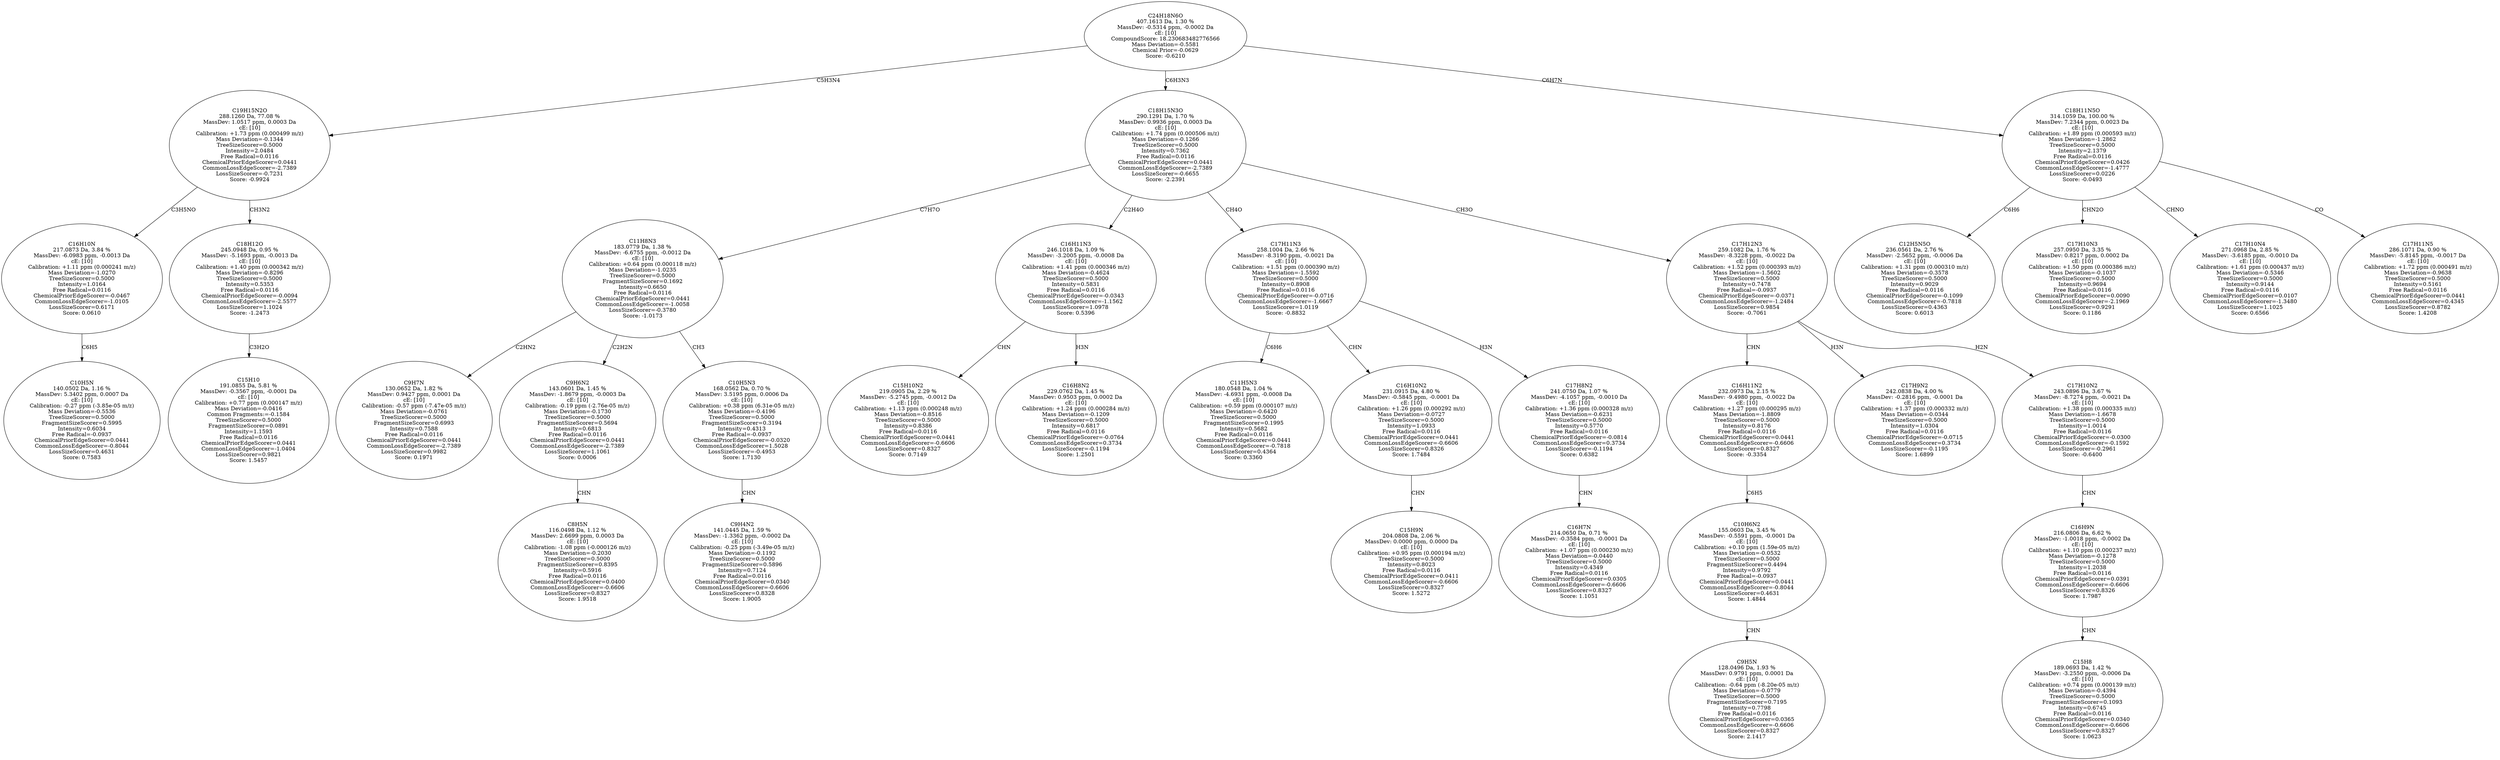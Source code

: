 strict digraph {
v1 [label="C10H5N\n140.0502 Da, 1.16 %\nMassDev: 5.3402 ppm, 0.0007 Da\ncE: [10]\nCalibration: -0.27 ppm (-3.85e-05 m/z)\nMass Deviation=-0.5536\nTreeSizeScorer=0.5000\nFragmentSizeScorer=0.5995\nIntensity=0.6034\nFree Radical=-0.0937\nChemicalPriorEdgeScorer=0.0441\nCommonLossEdgeScorer=-0.8044\nLossSizeScorer=0.4631\nScore: 0.7583"];
v2 [label="C16H10N\n217.0873 Da, 3.84 %\nMassDev: -6.0983 ppm, -0.0013 Da\ncE: [10]\nCalibration: +1.11 ppm (0.000241 m/z)\nMass Deviation=-1.0270\nTreeSizeScorer=0.5000\nIntensity=1.0164\nFree Radical=0.0116\nChemicalPriorEdgeScorer=-0.0467\nCommonLossEdgeScorer=-1.0105\nLossSizeScorer=0.6171\nScore: 0.0610"];
v3 [label="C15H10\n191.0855 Da, 5.81 %\nMassDev: -0.3567 ppm, -0.0001 Da\ncE: [10]\nCalibration: +0.77 ppm (0.000147 m/z)\nMass Deviation=-0.0416\nCommon Fragments:=-0.1584\nTreeSizeScorer=0.5000\nFragmentSizeScorer=0.0891\nIntensity=1.1593\nFree Radical=0.0116\nChemicalPriorEdgeScorer=0.0441\nCommonLossEdgeScorer=-1.0404\nLossSizeScorer=0.9821\nScore: 1.5457"];
v4 [label="C18H12O\n245.0948 Da, 0.95 %\nMassDev: -5.1693 ppm, -0.0013 Da\ncE: [10]\nCalibration: +1.40 ppm (0.000342 m/z)\nMass Deviation=-0.8296\nTreeSizeScorer=0.5000\nIntensity=0.5353\nFree Radical=0.0116\nChemicalPriorEdgeScorer=-0.0094\nCommonLossEdgeScorer=-2.5577\nLossSizeScorer=1.1024\nScore: -1.2473"];
v5 [label="C19H15N2O\n288.1260 Da, 77.08 %\nMassDev: 1.0517 ppm, 0.0003 Da\ncE: [10]\nCalibration: +1.73 ppm (0.000499 m/z)\nMass Deviation=-0.1344\nTreeSizeScorer=0.5000\nIntensity=2.0484\nFree Radical=0.0116\nChemicalPriorEdgeScorer=0.0441\nCommonLossEdgeScorer=-2.7389\nLossSizeScorer=-0.7231\nScore: -0.9924"];
v6 [label="C9H7N\n130.0652 Da, 1.82 %\nMassDev: 0.9427 ppm, 0.0001 Da\ncE: [10]\nCalibration: -0.57 ppm (-7.47e-05 m/z)\nMass Deviation=-0.0761\nTreeSizeScorer=0.5000\nFragmentSizeScorer=0.6993\nIntensity=0.7588\nFree Radical=0.0116\nChemicalPriorEdgeScorer=0.0441\nCommonLossEdgeScorer=-2.7389\nLossSizeScorer=0.9982\nScore: 0.1971"];
v7 [label="C8H5N\n116.0498 Da, 1.12 %\nMassDev: 2.6699 ppm, 0.0003 Da\ncE: [10]\nCalibration: -1.08 ppm (-0.000126 m/z)\nMass Deviation=-0.2030\nTreeSizeScorer=0.5000\nFragmentSizeScorer=0.8395\nIntensity=0.5916\nFree Radical=0.0116\nChemicalPriorEdgeScorer=0.0400\nCommonLossEdgeScorer=-0.6606\nLossSizeScorer=0.8327\nScore: 1.9518"];
v8 [label="C9H6N2\n143.0601 Da, 1.45 %\nMassDev: -1.8679 ppm, -0.0003 Da\ncE: [10]\nCalibration: -0.19 ppm (-2.76e-05 m/z)\nMass Deviation=-0.1730\nTreeSizeScorer=0.5000\nFragmentSizeScorer=0.5694\nIntensity=0.6813\nFree Radical=0.0116\nChemicalPriorEdgeScorer=0.0441\nCommonLossEdgeScorer=-2.7389\nLossSizeScorer=1.1061\nScore: 0.0006"];
v9 [label="C9H4N2\n141.0445 Da, 1.59 %\nMassDev: -1.3362 ppm, -0.0002 Da\ncE: [10]\nCalibration: -0.25 ppm (-3.49e-05 m/z)\nMass Deviation=-0.1192\nTreeSizeScorer=0.5000\nFragmentSizeScorer=0.5896\nIntensity=0.7124\nFree Radical=0.0116\nChemicalPriorEdgeScorer=0.0340\nCommonLossEdgeScorer=-0.6606\nLossSizeScorer=0.8328\nScore: 1.9005"];
v10 [label="C10H5N3\n168.0562 Da, 0.70 %\nMassDev: 3.5195 ppm, 0.0006 Da\ncE: [10]\nCalibration: +0.38 ppm (6.31e-05 m/z)\nMass Deviation=-0.4196\nTreeSizeScorer=0.5000\nFragmentSizeScorer=0.3194\nIntensity=0.4313\nFree Radical=-0.0937\nChemicalPriorEdgeScorer=-0.0320\nCommonLossEdgeScorer=1.5028\nLossSizeScorer=-0.4953\nScore: 1.7130"];
v11 [label="C11H8N3\n183.0779 Da, 1.38 %\nMassDev: -6.6755 ppm, -0.0012 Da\ncE: [10]\nCalibration: +0.64 ppm (0.000118 m/z)\nMass Deviation=-1.0235\nTreeSizeScorer=0.5000\nFragmentSizeScorer=0.1692\nIntensity=0.6650\nFree Radical=0.0116\nChemicalPriorEdgeScorer=0.0441\nCommonLossEdgeScorer=-1.0058\nLossSizeScorer=-0.3780\nScore: -1.0173"];
v12 [label="C15H10N2\n219.0905 Da, 2.29 %\nMassDev: -5.2745 ppm, -0.0012 Da\ncE: [10]\nCalibration: +1.13 ppm (0.000248 m/z)\nMass Deviation=-0.8516\nTreeSizeScorer=0.5000\nIntensity=0.8386\nFree Radical=0.0116\nChemicalPriorEdgeScorer=0.0441\nCommonLossEdgeScorer=-0.6606\nLossSizeScorer=0.8327\nScore: 0.7149"];
v13 [label="C16H8N2\n229.0762 Da, 1.45 %\nMassDev: 0.9503 ppm, 0.0002 Da\ncE: [10]\nCalibration: +1.24 ppm (0.000284 m/z)\nMass Deviation=-0.1209\nTreeSizeScorer=0.5000\nIntensity=0.6817\nFree Radical=0.0116\nChemicalPriorEdgeScorer=-0.0764\nCommonLossEdgeScorer=0.3734\nLossSizeScorer=-0.1194\nScore: 1.2501"];
v14 [label="C16H11N3\n246.1018 Da, 1.09 %\nMassDev: -3.2005 ppm, -0.0008 Da\ncE: [10]\nCalibration: +1.41 ppm (0.000346 m/z)\nMass Deviation=-0.4624\nTreeSizeScorer=0.5000\nIntensity=0.5831\nFree Radical=0.0116\nChemicalPriorEdgeScorer=-0.0343\nCommonLossEdgeScorer=-1.1562\nLossSizeScorer=1.0978\nScore: 0.5396"];
v15 [label="C11H5N3\n180.0548 Da, 1.04 %\nMassDev: -4.6931 ppm, -0.0008 Da\ncE: [10]\nCalibration: +0.59 ppm (0.000107 m/z)\nMass Deviation=-0.6420\nTreeSizeScorer=0.5000\nFragmentSizeScorer=0.1995\nIntensity=0.5682\nFree Radical=0.0116\nChemicalPriorEdgeScorer=0.0441\nCommonLossEdgeScorer=-0.7818\nLossSizeScorer=0.4364\nScore: 0.3360"];
v16 [label="C15H9N\n204.0808 Da, 2.06 %\nMassDev: 0.0000 ppm, 0.0000 Da\ncE: [10]\nCalibration: +0.95 ppm (0.000194 m/z)\nTreeSizeScorer=0.5000\nIntensity=0.8023\nFree Radical=0.0116\nChemicalPriorEdgeScorer=0.0411\nCommonLossEdgeScorer=-0.6606\nLossSizeScorer=0.8327\nScore: 1.5272"];
v17 [label="C16H10N2\n231.0915 Da, 4.80 %\nMassDev: -0.5845 ppm, -0.0001 Da\ncE: [10]\nCalibration: +1.26 ppm (0.000292 m/z)\nMass Deviation=-0.0727\nTreeSizeScorer=0.5000\nIntensity=1.0933\nFree Radical=0.0116\nChemicalPriorEdgeScorer=0.0441\nCommonLossEdgeScorer=-0.6606\nLossSizeScorer=0.8326\nScore: 1.7484"];
v18 [label="C16H7N\n214.0650 Da, 0.71 %\nMassDev: -0.3584 ppm, -0.0001 Da\ncE: [10]\nCalibration: +1.07 ppm (0.000230 m/z)\nMass Deviation=-0.0440\nTreeSizeScorer=0.5000\nIntensity=0.4349\nFree Radical=0.0116\nChemicalPriorEdgeScorer=0.0305\nCommonLossEdgeScorer=-0.6606\nLossSizeScorer=0.8327\nScore: 1.1051"];
v19 [label="C17H8N2\n241.0750 Da, 1.07 %\nMassDev: -4.1057 ppm, -0.0010 Da\ncE: [10]\nCalibration: +1.36 ppm (0.000328 m/z)\nMass Deviation=-0.6231\nTreeSizeScorer=0.5000\nIntensity=0.5770\nFree Radical=0.0116\nChemicalPriorEdgeScorer=-0.0814\nCommonLossEdgeScorer=0.3734\nLossSizeScorer=-0.1194\nScore: 0.6382"];
v20 [label="C17H11N3\n258.1004 Da, 2.66 %\nMassDev: -8.3190 ppm, -0.0021 Da\ncE: [10]\nCalibration: +1.51 ppm (0.000390 m/z)\nMass Deviation=-1.5592\nTreeSizeScorer=0.5000\nIntensity=0.8908\nFree Radical=0.0116\nChemicalPriorEdgeScorer=-0.0716\nCommonLossEdgeScorer=-1.6667\nLossSizeScorer=1.0119\nScore: -0.8832"];
v21 [label="C9H5N\n128.0496 Da, 1.93 %\nMassDev: 0.9791 ppm, 0.0001 Da\ncE: [10]\nCalibration: -0.64 ppm (-8.20e-05 m/z)\nMass Deviation=-0.0779\nTreeSizeScorer=0.5000\nFragmentSizeScorer=0.7195\nIntensity=0.7798\nFree Radical=0.0116\nChemicalPriorEdgeScorer=0.0365\nCommonLossEdgeScorer=-0.6606\nLossSizeScorer=0.8327\nScore: 2.1417"];
v22 [label="C10H6N2\n155.0603 Da, 3.45 %\nMassDev: -0.5591 ppm, -0.0001 Da\ncE: [10]\nCalibration: +0.10 ppm (1.59e-05 m/z)\nMass Deviation=-0.0532\nTreeSizeScorer=0.5000\nFragmentSizeScorer=0.4494\nIntensity=0.9792\nFree Radical=-0.0937\nChemicalPriorEdgeScorer=0.0441\nCommonLossEdgeScorer=-0.8044\nLossSizeScorer=0.4631\nScore: 1.4844"];
v23 [label="C16H11N2\n232.0973 Da, 2.15 %\nMassDev: -9.4980 ppm, -0.0022 Da\ncE: [10]\nCalibration: +1.27 ppm (0.000295 m/z)\nMass Deviation=-1.8809\nTreeSizeScorer=0.5000\nIntensity=0.8176\nFree Radical=0.0116\nChemicalPriorEdgeScorer=0.0441\nCommonLossEdgeScorer=-0.6606\nLossSizeScorer=0.8327\nScore: -0.3354"];
v24 [label="C17H9N2\n242.0838 Da, 4.00 %\nMassDev: -0.2816 ppm, -0.0001 Da\ncE: [10]\nCalibration: +1.37 ppm (0.000332 m/z)\nMass Deviation=-0.0344\nTreeSizeScorer=0.5000\nIntensity=1.0304\nFree Radical=0.0116\nChemicalPriorEdgeScorer=-0.0715\nCommonLossEdgeScorer=0.3734\nLossSizeScorer=-0.1195\nScore: 1.6899"];
v25 [label="C15H8\n189.0693 Da, 1.42 %\nMassDev: -3.2550 ppm, -0.0006 Da\ncE: [10]\nCalibration: +0.74 ppm (0.000139 m/z)\nMass Deviation=-0.4394\nTreeSizeScorer=0.5000\nFragmentSizeScorer=0.1093\nIntensity=0.6745\nFree Radical=0.0116\nChemicalPriorEdgeScorer=0.0340\nCommonLossEdgeScorer=-0.6606\nLossSizeScorer=0.8327\nScore: 1.0623"];
v26 [label="C16H9N\n216.0806 Da, 6.62 %\nMassDev: -1.0018 ppm, -0.0002 Da\ncE: [10]\nCalibration: +1.10 ppm (0.000237 m/z)\nMass Deviation=-0.1278\nTreeSizeScorer=0.5000\nIntensity=1.2038\nFree Radical=0.0116\nChemicalPriorEdgeScorer=0.0391\nCommonLossEdgeScorer=-0.6606\nLossSizeScorer=0.8326\nScore: 1.7987"];
v27 [label="C17H10N2\n243.0896 Da, 3.67 %\nMassDev: -8.7274 ppm, -0.0021 Da\ncE: [10]\nCalibration: +1.38 ppm (0.000335 m/z)\nMass Deviation=-1.6678\nTreeSizeScorer=0.5000\nIntensity=1.0014\nFree Radical=0.0116\nChemicalPriorEdgeScorer=-0.0300\nCommonLossEdgeScorer=-0.1592\nLossSizeScorer=-0.2961\nScore: -0.6400"];
v28 [label="C17H12N3\n259.1082 Da, 1.76 %\nMassDev: -8.3228 ppm, -0.0022 Da\ncE: [10]\nCalibration: +1.52 ppm (0.000393 m/z)\nMass Deviation=-1.5602\nTreeSizeScorer=0.5000\nIntensity=0.7478\nFree Radical=-0.0937\nChemicalPriorEdgeScorer=-0.0371\nCommonLossEdgeScorer=-1.2484\nLossSizeScorer=0.9854\nScore: -0.7061"];
v29 [label="C18H15N3O\n290.1291 Da, 1.70 %\nMassDev: 0.9936 ppm, 0.0003 Da\ncE: [10]\nCalibration: +1.74 ppm (0.000506 m/z)\nMass Deviation=-0.1266\nTreeSizeScorer=0.5000\nIntensity=0.7362\nFree Radical=0.0116\nChemicalPriorEdgeScorer=0.0441\nCommonLossEdgeScorer=-2.7389\nLossSizeScorer=-0.6655\nScore: -2.2391"];
v30 [label="C12H5N5O\n236.0561 Da, 2.76 %\nMassDev: -2.5652 ppm, -0.0006 Da\ncE: [10]\nCalibration: +1.31 ppm (0.000310 m/z)\nMass Deviation=-0.3578\nTreeSizeScorer=0.5000\nIntensity=0.9029\nFree Radical=0.0116\nChemicalPriorEdgeScorer=-0.1099\nCommonLossEdgeScorer=-0.7818\nLossSizeScorer=0.4363\nScore: 0.6013"];
v31 [label="C17H10N3\n257.0950 Da, 3.35 %\nMassDev: 0.8217 ppm, 0.0002 Da\ncE: [10]\nCalibration: +1.50 ppm (0.000386 m/z)\nMass Deviation=-0.1037\nTreeSizeScorer=0.5000\nIntensity=0.9694\nFree Radical=0.0116\nChemicalPriorEdgeScorer=0.0090\nCommonLossEdgeScorer=-2.1969\nLossSizeScorer=0.9291\nScore: 0.1186"];
v32 [label="C17H10N4\n271.0968 Da, 2.85 %\nMassDev: -3.6185 ppm, -0.0010 Da\ncE: [10]\nCalibration: +1.61 ppm (0.000437 m/z)\nMass Deviation=-0.5346\nTreeSizeScorer=0.5000\nIntensity=0.9144\nFree Radical=0.0116\nChemicalPriorEdgeScorer=0.0107\nCommonLossEdgeScorer=-1.3480\nLossSizeScorer=1.1025\nScore: 0.6566"];
v33 [label="C17H11N5\n286.1071 Da, 0.90 %\nMassDev: -5.8145 ppm, -0.0017 Da\ncE: [10]\nCalibration: +1.72 ppm (0.000491 m/z)\nMass Deviation=-0.9638\nTreeSizeScorer=0.5000\nIntensity=0.5161\nFree Radical=0.0116\nChemicalPriorEdgeScorer=0.0441\nCommonLossEdgeScorer=0.4345\nLossSizeScorer=0.8782\nScore: 1.4208"];
v34 [label="C18H11N5O\n314.1059 Da, 100.00 %\nMassDev: 7.2344 ppm, 0.0023 Da\ncE: [10]\nCalibration: +1.89 ppm (0.000593 m/z)\nMass Deviation=-1.2862\nTreeSizeScorer=0.5000\nIntensity=2.1379\nFree Radical=0.0116\nChemicalPriorEdgeScorer=0.0426\nCommonLossEdgeScorer=-1.4777\nLossSizeScorer=0.0226\nScore: -0.0493"];
v35 [label="C24H18N6O\n407.1613 Da, 1.30 %\nMassDev: -0.5314 ppm, -0.0002 Da\ncE: [10]\nCompoundScore: 18.230683482776566\nMass Deviation=-0.5581\nChemical Prior=-0.0629\nScore: -0.6210"];
v2 -> v1 [label="C6H5"];
v5 -> v2 [label="C3H5NO"];
v4 -> v3 [label="C3H2O"];
v5 -> v4 [label="CH3N2"];
v35 -> v5 [label="C5H3N4"];
v11 -> v6 [label="C2HN2"];
v8 -> v7 [label="CHN"];
v11 -> v8 [label="C2H2N"];
v10 -> v9 [label="CHN"];
v11 -> v10 [label="CH3"];
v29 -> v11 [label="C7H7O"];
v14 -> v12 [label="CHN"];
v14 -> v13 [label="H3N"];
v29 -> v14 [label="C2H4O"];
v20 -> v15 [label="C6H6"];
v17 -> v16 [label="CHN"];
v20 -> v17 [label="CHN"];
v19 -> v18 [label="CHN"];
v20 -> v19 [label="H3N"];
v29 -> v20 [label="CH4O"];
v22 -> v21 [label="CHN"];
v23 -> v22 [label="C6H5"];
v28 -> v23 [label="CHN"];
v28 -> v24 [label="H3N"];
v26 -> v25 [label="CHN"];
v27 -> v26 [label="CHN"];
v28 -> v27 [label="H2N"];
v29 -> v28 [label="CH3O"];
v35 -> v29 [label="C6H3N3"];
v34 -> v30 [label="C6H6"];
v34 -> v31 [label="CHN2O"];
v34 -> v32 [label="CHNO"];
v34 -> v33 [label="CO"];
v35 -> v34 [label="C6H7N"];
}